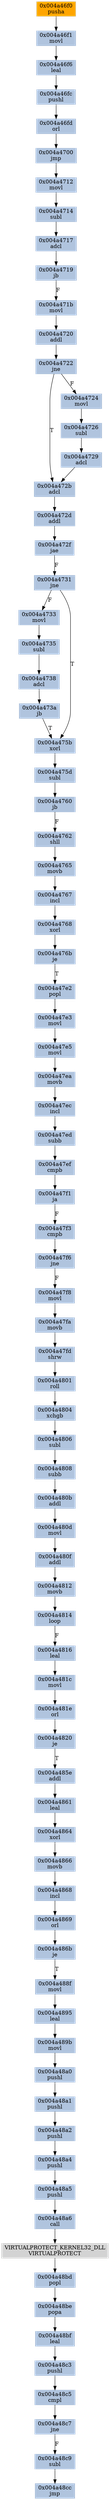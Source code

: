 strict digraph G {
	graph [bgcolor=transparent,
		name=G
	];
	node [color=lightsteelblue,
		fillcolor=lightsteelblue,
		shape=rectangle,
		style=filled
	];
	"0x004a4762"	[label="0x004a4762
shll"];
	"0x004a4765"	[label="0x004a4765
movb"];
	"0x004a4762" -> "0x004a4765"	[color="#000000"];
	"0x004a472b"	[label="0x004a472b
adcl"];
	"0x004a472d"	[label="0x004a472d
addl"];
	"0x004a472b" -> "0x004a472d"	[color="#000000"];
	"0x004a4720"	[label="0x004a4720
addl"];
	"0x004a4722"	[label="0x004a4722
jne"];
	"0x004a4720" -> "0x004a4722"	[color="#000000"];
	"0x004a485e"	[label="0x004a485e
addl"];
	"0x004a4861"	[label="0x004a4861
leal"];
	"0x004a485e" -> "0x004a4861"	[color="#000000"];
	"0x004a47e3"	[label="0x004a47e3
movl"];
	"0x004a47e5"	[label="0x004a47e5
movl"];
	"0x004a47e3" -> "0x004a47e5"	[color="#000000"];
	"0x004a4714"	[label="0x004a4714
subl"];
	"0x004a4717"	[label="0x004a4717
adcl"];
	"0x004a4714" -> "0x004a4717"	[color="#000000"];
	"0x004a489b"	[label="0x004a489b
movl"];
	"0x004a48a0"	[label="0x004a48a0
pushl"];
	"0x004a489b" -> "0x004a48a0"	[color="#000000"];
	"0x004a48be"	[label="0x004a48be
popa"];
	"0x004a48bf"	[label="0x004a48bf
leal"];
	"0x004a48be" -> "0x004a48bf"	[color="#000000"];
	"0x004a475d"	[label="0x004a475d
subl"];
	"0x004a4760"	[label="0x004a4760
jb"];
	"0x004a475d" -> "0x004a4760"	[color="#000000"];
	VIRTUALPROTECT_KERNEL32_DLL	[color=lightgrey,
		fillcolor=lightgrey,
		label="VIRTUALPROTECT_KERNEL32_DLL
VIRTUALPROTECT"];
	"0x004a48bd"	[label="0x004a48bd
popl"];
	VIRTUALPROTECT_KERNEL32_DLL -> "0x004a48bd"	[color="#000000"];
	"0x004a48a1"	[label="0x004a48a1
pushl"];
	"0x004a48a0" -> "0x004a48a1"	[color="#000000"];
	"0x004a4729"	[label="0x004a4729
adcl"];
	"0x004a4729" -> "0x004a472b"	[color="#000000"];
	"0x004a4808"	[label="0x004a4808
subb"];
	"0x004a480b"	[label="0x004a480b
addl"];
	"0x004a4808" -> "0x004a480b"	[color="#000000"];
	"0x004a48c7"	[label="0x004a48c7
jne"];
	"0x004a48c9"	[label="0x004a48c9
subl"];
	"0x004a48c7" -> "0x004a48c9"	[color="#000000",
		label=F];
	"0x004a472f"	[label="0x004a472f
jae"];
	"0x004a472d" -> "0x004a472f"	[color="#000000"];
	"0x004a4733"	[label="0x004a4733
movl"];
	"0x004a4735"	[label="0x004a4735
subl"];
	"0x004a4733" -> "0x004a4735"	[color="#000000"];
	"0x004a4820"	[label="0x004a4820
je"];
	"0x004a4820" -> "0x004a485e"	[color="#000000",
		label=T];
	"0x004a4738"	[label="0x004a4738
adcl"];
	"0x004a4735" -> "0x004a4738"	[color="#000000"];
	"0x004a4731"	[label="0x004a4731
jne"];
	"0x004a472f" -> "0x004a4731"	[color="#000000",
		label=F];
	"0x004a4760" -> "0x004a4762"	[color="#000000",
		label=F];
	"0x004a481e"	[label="0x004a481e
orl"];
	"0x004a481e" -> "0x004a4820"	[color="#000000"];
	"0x004a48cc"	[label="0x004a48cc
jmp"];
	"0x004a48c9" -> "0x004a48cc"	[color="#000000"];
	"0x004a473a"	[label="0x004a473a
jb"];
	"0x004a4738" -> "0x004a473a"	[color="#000000"];
	"0x004a46f0"	[color=lightgrey,
		fillcolor=orange,
		label="0x004a46f0
pusha"];
	"0x004a46f1"	[label="0x004a46f1
movl"];
	"0x004a46f0" -> "0x004a46f1"	[color="#000000"];
	"0x004a481c"	[label="0x004a481c
movl"];
	"0x004a481c" -> "0x004a481e"	[color="#000000"];
	"0x004a4869"	[label="0x004a4869
orl"];
	"0x004a486b"	[label="0x004a486b
je"];
	"0x004a4869" -> "0x004a486b"	[color="#000000"];
	"0x004a4868"	[label="0x004a4868
incl"];
	"0x004a4868" -> "0x004a4869"	[color="#000000"];
	"0x004a4812"	[label="0x004a4812
movb"];
	"0x004a4814"	[label="0x004a4814
loop"];
	"0x004a4812" -> "0x004a4814"	[color="#000000"];
	"0x004a4768"	[label="0x004a4768
xorl"];
	"0x004a476b"	[label="0x004a476b
je"];
	"0x004a4768" -> "0x004a476b"	[color="#000000"];
	"0x004a47ec"	[label="0x004a47ec
incl"];
	"0x004a47ed"	[label="0x004a47ed
subb"];
	"0x004a47ec" -> "0x004a47ed"	[color="#000000"];
	"0x004a48c3"	[label="0x004a48c3
pushl"];
	"0x004a48c5"	[label="0x004a48c5
cmpl"];
	"0x004a48c3" -> "0x004a48c5"	[color="#000000"];
	"0x004a48a2"	[label="0x004a48a2
pushl"];
	"0x004a48a1" -> "0x004a48a2"	[color="#000000"];
	"0x004a4804"	[label="0x004a4804
xchgb"];
	"0x004a4806"	[label="0x004a4806
subl"];
	"0x004a4804" -> "0x004a4806"	[color="#000000"];
	"0x004a47fd"	[label="0x004a47fd
shrw"];
	"0x004a4801"	[label="0x004a4801
roll"];
	"0x004a47fd" -> "0x004a4801"	[color="#000000"];
	"0x004a488f"	[label="0x004a488f
movl"];
	"0x004a486b" -> "0x004a488f"	[color="#000000",
		label=T];
	"0x004a4719"	[label="0x004a4719
jb"];
	"0x004a4717" -> "0x004a4719"	[color="#000000"];
	"0x004a4700"	[label="0x004a4700
jmp"];
	"0x004a4712"	[label="0x004a4712
movl"];
	"0x004a4700" -> "0x004a4712"	[color="#000000"];
	"0x004a47f6"	[label="0x004a47f6
jne"];
	"0x004a47f8"	[label="0x004a47f8
movl"];
	"0x004a47f6" -> "0x004a47f8"	[color="#000000",
		label=F];
	"0x004a48bd" -> "0x004a48be"	[color="#000000"];
	"0x004a47ef"	[label="0x004a47ef
cmpb"];
	"0x004a47ed" -> "0x004a47ef"	[color="#000000"];
	"0x004a4731" -> "0x004a4733"	[color="#000000",
		label=F];
	"0x004a475b"	[label="0x004a475b
xorl"];
	"0x004a4731" -> "0x004a475b"	[color="#000000",
		label=T];
	"0x004a4722" -> "0x004a472b"	[color="#000000",
		label=T];
	"0x004a4724"	[label="0x004a4724
movl"];
	"0x004a4722" -> "0x004a4724"	[color="#000000",
		label=F];
	"0x004a47f1"	[label="0x004a47f1
ja"];
	"0x004a47ef" -> "0x004a47f1"	[color="#000000"];
	"0x004a47e2"	[label="0x004a47e2
popl"];
	"0x004a476b" -> "0x004a47e2"	[color="#000000",
		label=T];
	"0x004a480d"	[label="0x004a480d
movl"];
	"0x004a480f"	[label="0x004a480f
addl"];
	"0x004a480d" -> "0x004a480f"	[color="#000000"];
	"0x004a47ea"	[label="0x004a47ea
movb"];
	"0x004a47e5" -> "0x004a47ea"	[color="#000000"];
	"0x004a4712" -> "0x004a4714"	[color="#000000"];
	"0x004a46fc"	[label="0x004a46fc
pushl"];
	"0x004a46fd"	[label="0x004a46fd
orl"];
	"0x004a46fc" -> "0x004a46fd"	[color="#000000"];
	"0x004a47fa"	[label="0x004a47fa
movb"];
	"0x004a47f8" -> "0x004a47fa"	[color="#000000"];
	"0x004a475b" -> "0x004a475d"	[color="#000000"];
	"0x004a471b"	[label="0x004a471b
movl"];
	"0x004a4719" -> "0x004a471b"	[color="#000000",
		label=F];
	"0x004a4726"	[label="0x004a4726
subl"];
	"0x004a4724" -> "0x004a4726"	[color="#000000"];
	"0x004a48a5"	[label="0x004a48a5
pushl"];
	"0x004a48a6"	[label="0x004a48a6
call"];
	"0x004a48a5" -> "0x004a48a6"	[color="#000000"];
	"0x004a46f6"	[label="0x004a46f6
leal"];
	"0x004a46f1" -> "0x004a46f6"	[color="#000000"];
	"0x004a48a6" -> VIRTUALPROTECT_KERNEL32_DLL	[color="#000000"];
	"0x004a47f3"	[label="0x004a47f3
cmpb"];
	"0x004a47f3" -> "0x004a47f6"	[color="#000000"];
	"0x004a4726" -> "0x004a4729"	[color="#000000"];
	"0x004a46f6" -> "0x004a46fc"	[color="#000000"];
	"0x004a4816"	[label="0x004a4816
leal"];
	"0x004a4816" -> "0x004a481c"	[color="#000000"];
	"0x004a480f" -> "0x004a4812"	[color="#000000"];
	"0x004a4767"	[label="0x004a4767
incl"];
	"0x004a4767" -> "0x004a4768"	[color="#000000"];
	"0x004a46fd" -> "0x004a4700"	[color="#000000"];
	"0x004a48c5" -> "0x004a48c7"	[color="#000000"];
	"0x004a48a4"	[label="0x004a48a4
pushl"];
	"0x004a48a4" -> "0x004a48a5"	[color="#000000"];
	"0x004a48bf" -> "0x004a48c3"	[color="#000000"];
	"0x004a4866"	[label="0x004a4866
movb"];
	"0x004a4866" -> "0x004a4868"	[color="#000000"];
	"0x004a47fa" -> "0x004a47fd"	[color="#000000"];
	"0x004a471b" -> "0x004a4720"	[color="#000000"];
	"0x004a4814" -> "0x004a4816"	[color="#000000",
		label=F];
	"0x004a47f1" -> "0x004a47f3"	[color="#000000",
		label=F];
	"0x004a48a2" -> "0x004a48a4"	[color="#000000"];
	"0x004a4801" -> "0x004a4804"	[color="#000000"];
	"0x004a4765" -> "0x004a4767"	[color="#000000"];
	"0x004a480b" -> "0x004a480d"	[color="#000000"];
	"0x004a4895"	[label="0x004a4895
leal"];
	"0x004a488f" -> "0x004a4895"	[color="#000000"];
	"0x004a4864"	[label="0x004a4864
xorl"];
	"0x004a4864" -> "0x004a4866"	[color="#000000"];
	"0x004a47e2" -> "0x004a47e3"	[color="#000000"];
	"0x004a47ea" -> "0x004a47ec"	[color="#000000"];
	"0x004a4806" -> "0x004a4808"	[color="#000000"];
	"0x004a4895" -> "0x004a489b"	[color="#000000"];
	"0x004a4861" -> "0x004a4864"	[color="#000000"];
	"0x004a473a" -> "0x004a475b"	[color="#000000",
		label=T];
}
